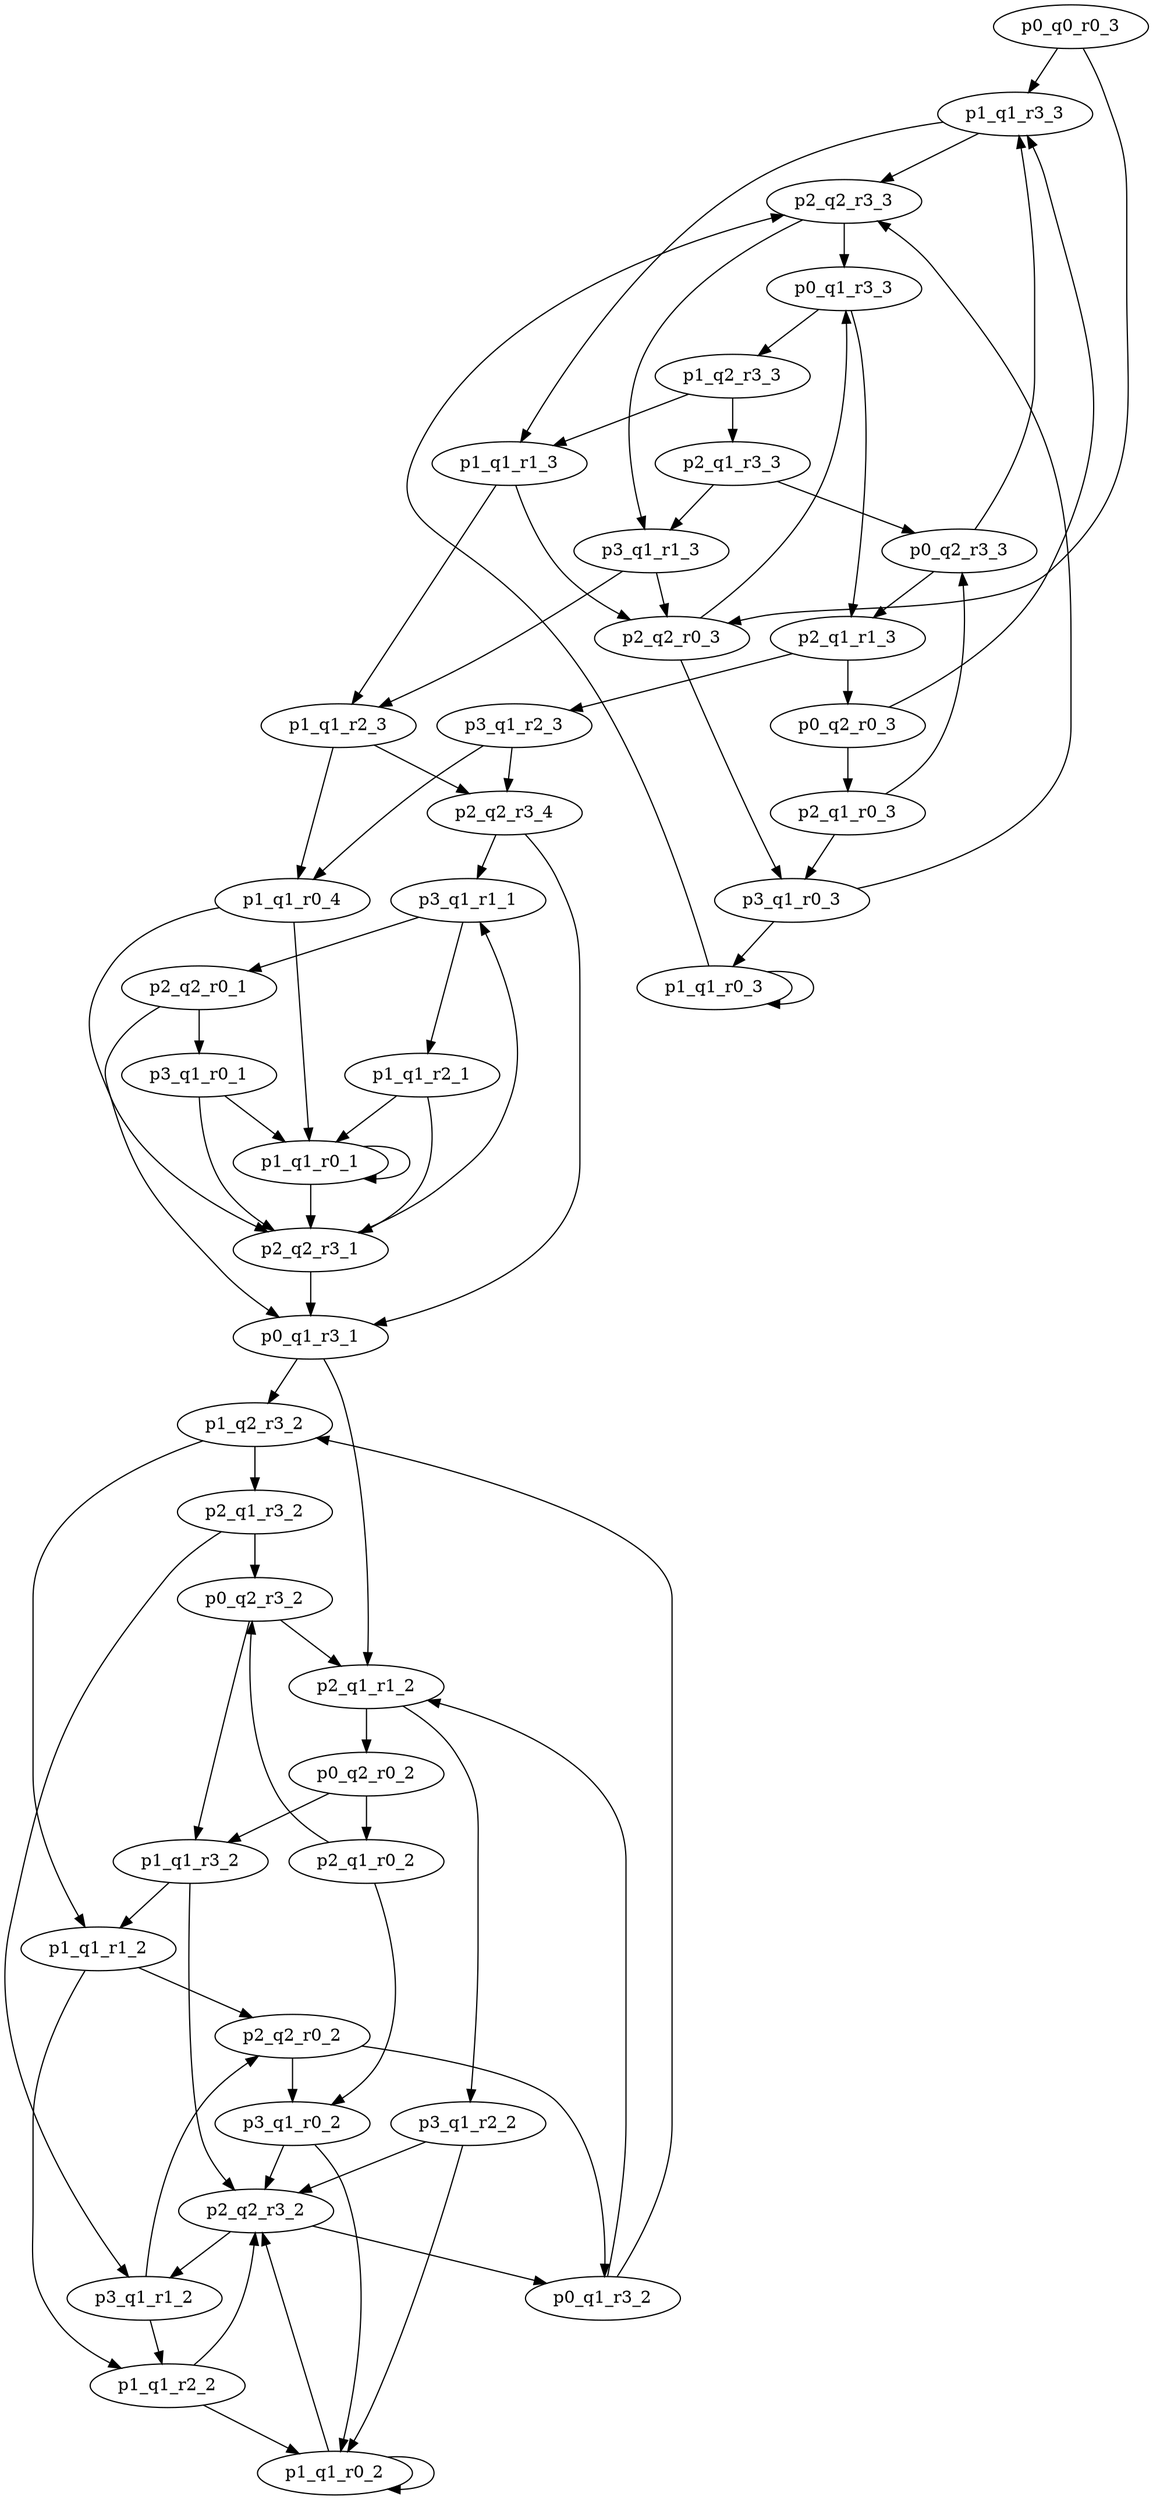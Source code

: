 digraph Test{
p0_q0_r0_3 -> p1_q1_r3_3; 
p0_q0_r0_3 -> p2_q2_r0_3; 
p1_q1_r3_3 -> p2_q2_r3_3; 
p1_q1_r3_3 -> p1_q1_r1_3; 
p2_q2_r0_3 -> p0_q1_r3_3; 
p2_q2_r0_3 -> p3_q1_r0_3; 
p2_q2_r3_3 -> p0_q1_r3_3; 
p2_q2_r3_3 -> p3_q1_r1_3; 
p1_q1_r1_3 -> p2_q2_r0_3; 
p1_q1_r1_3 -> p1_q1_r2_3; 
p0_q1_r3_3 -> p1_q2_r3_3; 
p0_q1_r3_3 -> p2_q1_r1_3; 
p3_q1_r0_3 -> p2_q2_r3_3; 
p3_q1_r0_3 -> p1_q1_r0_3; 
p3_q1_r1_3 -> p2_q2_r0_3; 
p3_q1_r1_3 -> p1_q1_r2_3; 
p1_q1_r2_3 -> p2_q2_r3_4; 
p1_q1_r2_3 -> p1_q1_r0_4; 
p1_q2_r3_3 -> p2_q1_r3_3; 
p1_q2_r3_3 -> p1_q1_r1_3; 
p2_q1_r1_3 -> p0_q2_r0_3; 
p2_q1_r1_3 -> p3_q1_r2_3; 
p1_q1_r0_3 -> p2_q2_r3_3; 
p1_q1_r0_3 -> p1_q1_r0_3; 
p2_q2_r3_4 -> p0_q1_r3_1; 
p2_q2_r3_4 -> p3_q1_r1_1; 
p1_q1_r0_4 -> p2_q2_r3_1; 
p1_q1_r0_4 -> p1_q1_r0_1; 
p2_q1_r3_3 -> p0_q2_r3_3; 
p2_q1_r3_3 -> p3_q1_r1_3; 
p0_q2_r0_3 -> p1_q1_r3_3; 
p0_q2_r0_3 -> p2_q1_r0_3; 
p3_q1_r2_3 -> p2_q2_r3_4; 
p3_q1_r2_3 -> p1_q1_r0_4; 
p0_q1_r3_1 -> p1_q2_r3_2; 
p0_q1_r3_1 -> p2_q1_r1_2; 
p3_q1_r1_1 -> p2_q2_r0_1; 
p3_q1_r1_1 -> p1_q1_r2_1; 
p2_q2_r3_1 -> p0_q1_r3_1; 
p2_q2_r3_1 -> p3_q1_r1_1; 
p1_q1_r0_1 -> p2_q2_r3_1; 
p1_q1_r0_1 -> p1_q1_r0_1; 
p0_q2_r3_3 -> p1_q1_r3_3; 
p0_q2_r3_3 -> p2_q1_r1_3; 
p2_q1_r0_3 -> p0_q2_r3_3; 
p2_q1_r0_3 -> p3_q1_r0_3; 
p1_q2_r3_2 -> p2_q1_r3_2; 
p1_q2_r3_2 -> p1_q1_r1_2; 
p2_q1_r1_2 -> p0_q2_r0_2; 
p2_q1_r1_2 -> p3_q1_r2_2; 
p2_q2_r0_1 -> p0_q1_r3_1; 
p2_q2_r0_1 -> p3_q1_r0_1; 
p1_q1_r2_1 -> p2_q2_r3_1; 
p1_q1_r2_1 -> p1_q1_r0_1; 
p2_q1_r3_2 -> p0_q2_r3_2; 
p2_q1_r3_2 -> p3_q1_r1_2; 
p1_q1_r1_2 -> p2_q2_r0_2; 
p1_q1_r1_2 -> p1_q1_r2_2; 
p0_q2_r0_2 -> p1_q1_r3_2; 
p0_q2_r0_2 -> p2_q1_r0_2; 
p3_q1_r2_2 -> p2_q2_r3_2; 
p3_q1_r2_2 -> p1_q1_r0_2; 
p3_q1_r0_1 -> p2_q2_r3_1; 
p3_q1_r0_1 -> p1_q1_r0_1; 
p0_q2_r3_2 -> p1_q1_r3_2; 
p0_q2_r3_2 -> p2_q1_r1_2; 
p3_q1_r1_2 -> p2_q2_r0_2; 
p3_q1_r1_2 -> p1_q1_r2_2; 
p2_q2_r0_2 -> p0_q1_r3_2; 
p2_q2_r0_2 -> p3_q1_r0_2; 
p1_q1_r2_2 -> p2_q2_r3_2; 
p1_q1_r2_2 -> p1_q1_r0_2; 
p1_q1_r3_2 -> p2_q2_r3_2; 
p1_q1_r3_2 -> p1_q1_r1_2; 
p2_q1_r0_2 -> p0_q2_r3_2; 
p2_q1_r0_2 -> p3_q1_r0_2; 
p2_q2_r3_2 -> p0_q1_r3_2; 
p2_q2_r3_2 -> p3_q1_r1_2; 
p1_q1_r0_2 -> p2_q2_r3_2; 
p1_q1_r0_2 -> p1_q1_r0_2; 
p0_q1_r3_2 -> p1_q2_r3_2; 
p0_q1_r3_2 -> p2_q1_r1_2; 
p3_q1_r0_2 -> p2_q2_r3_2; 
p3_q1_r0_2 -> p1_q1_r0_2; 
}